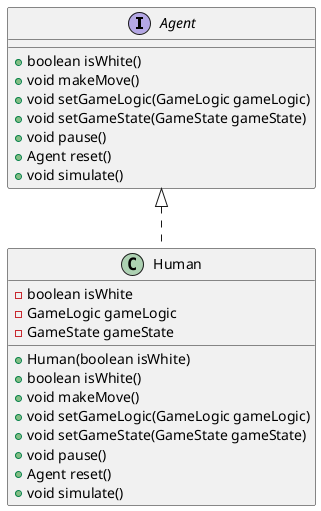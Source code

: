 @startuml
interface Agent {
    + boolean isWhite()
    + void makeMove()
    + void setGameLogic(GameLogic gameLogic)
    + void setGameState(GameState gameState)
    + void pause()
    + Agent reset()
    + void simulate()
}

class Human {
    - boolean isWhite
    - GameLogic gameLogic
    - GameState gameState
    + Human(boolean isWhite)
    + boolean isWhite()
    + void makeMove()
    + void setGameLogic(GameLogic gameLogic)
    + void setGameState(GameState gameState)
    + void pause()
    + Agent reset()
    + void simulate()
}

Agent <|.. Human
@enduml
